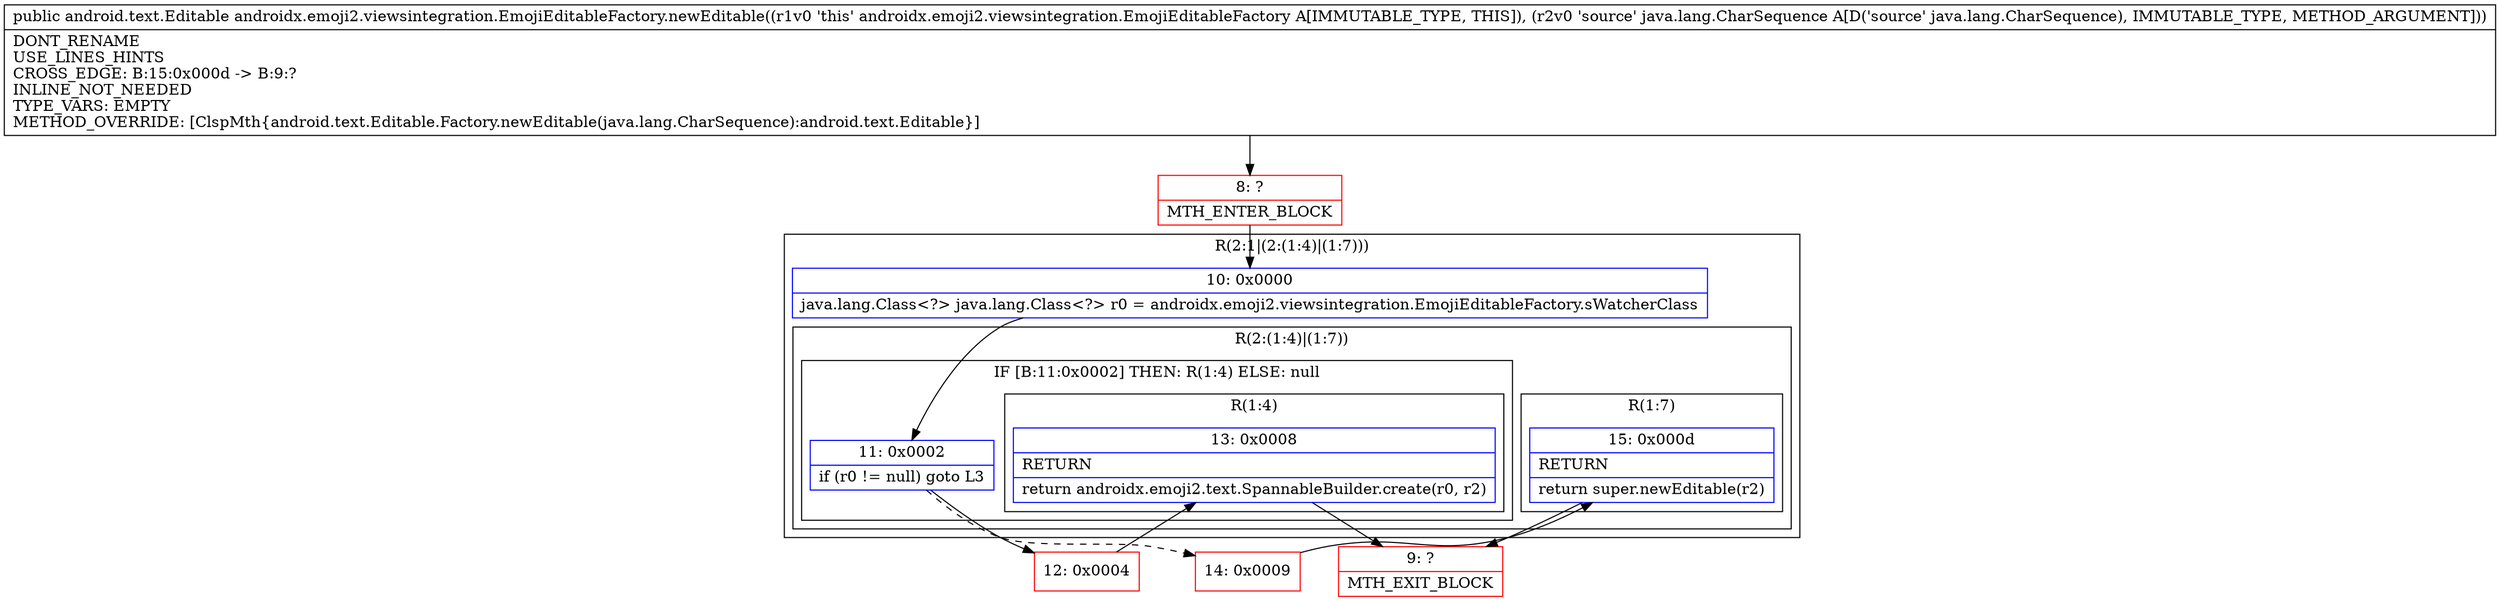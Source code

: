 digraph "CFG forandroidx.emoji2.viewsintegration.EmojiEditableFactory.newEditable(Ljava\/lang\/CharSequence;)Landroid\/text\/Editable;" {
subgraph cluster_Region_1145862088 {
label = "R(2:1|(2:(1:4)|(1:7)))";
node [shape=record,color=blue];
Node_10 [shape=record,label="{10\:\ 0x0000|java.lang.Class\<?\> java.lang.Class\<?\> r0 = androidx.emoji2.viewsintegration.EmojiEditableFactory.sWatcherClass\l}"];
subgraph cluster_Region_1788107952 {
label = "R(2:(1:4)|(1:7))";
node [shape=record,color=blue];
subgraph cluster_IfRegion_405043604 {
label = "IF [B:11:0x0002] THEN: R(1:4) ELSE: null";
node [shape=record,color=blue];
Node_11 [shape=record,label="{11\:\ 0x0002|if (r0 != null) goto L3\l}"];
subgraph cluster_Region_1470253143 {
label = "R(1:4)";
node [shape=record,color=blue];
Node_13 [shape=record,label="{13\:\ 0x0008|RETURN\l|return androidx.emoji2.text.SpannableBuilder.create(r0, r2)\l}"];
}
}
subgraph cluster_Region_1581587978 {
label = "R(1:7)";
node [shape=record,color=blue];
Node_15 [shape=record,label="{15\:\ 0x000d|RETURN\l|return super.newEditable(r2)\l}"];
}
}
}
Node_8 [shape=record,color=red,label="{8\:\ ?|MTH_ENTER_BLOCK\l}"];
Node_12 [shape=record,color=red,label="{12\:\ 0x0004}"];
Node_9 [shape=record,color=red,label="{9\:\ ?|MTH_EXIT_BLOCK\l}"];
Node_14 [shape=record,color=red,label="{14\:\ 0x0009}"];
MethodNode[shape=record,label="{public android.text.Editable androidx.emoji2.viewsintegration.EmojiEditableFactory.newEditable((r1v0 'this' androidx.emoji2.viewsintegration.EmojiEditableFactory A[IMMUTABLE_TYPE, THIS]), (r2v0 'source' java.lang.CharSequence A[D('source' java.lang.CharSequence), IMMUTABLE_TYPE, METHOD_ARGUMENT]))  | DONT_RENAME\lUSE_LINES_HINTS\lCROSS_EDGE: B:15:0x000d \-\> B:9:?\lINLINE_NOT_NEEDED\lTYPE_VARS: EMPTY\lMETHOD_OVERRIDE: [ClspMth\{android.text.Editable.Factory.newEditable(java.lang.CharSequence):android.text.Editable\}]\l}"];
MethodNode -> Node_8;Node_10 -> Node_11;
Node_11 -> Node_12;
Node_11 -> Node_14[style=dashed];
Node_13 -> Node_9;
Node_15 -> Node_9;
Node_8 -> Node_10;
Node_12 -> Node_13;
Node_14 -> Node_15;
}

